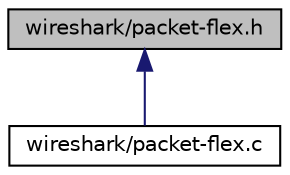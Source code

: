 digraph "wireshark/packet-flex.h"
{
  edge [fontname="Helvetica",fontsize="10",labelfontname="Helvetica",labelfontsize="10"];
  node [fontname="Helvetica",fontsize="10",shape=record];
  Node1 [label="wireshark/packet-flex.h",height=0.2,width=0.4,color="black", fillcolor="grey75", style="filled", fontcolor="black"];
  Node1 -> Node2 [dir="back",color="midnightblue",fontsize="10",style="solid"];
  Node2 [label="wireshark/packet-flex.c",height=0.2,width=0.4,color="black", fillcolor="white", style="filled",URL="$packet-flex_8c.html"];
}
